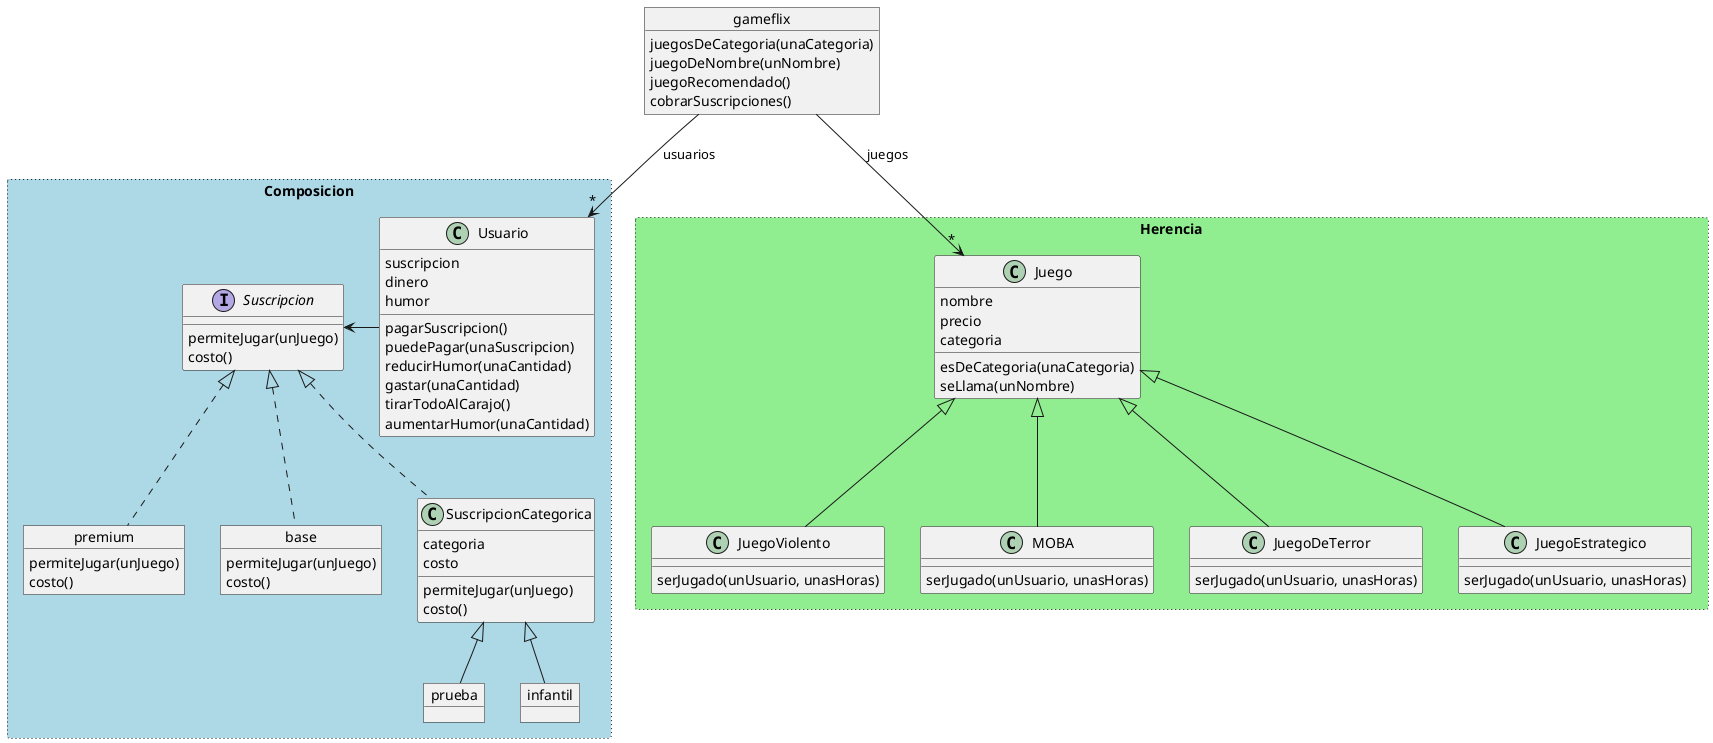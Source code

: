 @startuml
rectangle Herencia #lightgreen;line.dotted {
  class Juego {
    nombre
    precio
    categoria

    esDeCategoria(unaCategoria)
    seLlama(unNombre)
  }


  class JuegoViolento extends Juego {
    serJugado(unUsuario, unasHoras)
  }

  class MOBA extends Juego {
    serJugado(unUsuario, unasHoras)
  }

  class JuegoDeTerror extends Juego {
    serJugado(unUsuario, unasHoras)
  }

  class JuegoEstrategico extends Juego {
    serJugado(unUsuario, unasHoras)
  }
}

object gameflix {
  juegosDeCategoria(unaCategoria)
  juegoDeNombre(unNombre)
  juegoRecomendado()
  cobrarSuscripciones()
}

rectangle Composicion #lightblue;line.dotted {
  class Usuario {
    suscripcion
    dinero
    humor

    pagarSuscripcion()
    puedePagar(unaSuscripcion)
    reducirHumor(unaCantidad)
    gastar(unaCantidad)
    tirarTodoAlCarajo()
    aumentarHumor(unaCantidad)
  }

  interface Suscripcion {
    permiteJugar(unJuego)
    costo()
  }

  object premium {
    permiteJugar(unJuego)
    costo()
  }

  object base {
    permiteJugar(unJuego)
    costo()
  }

  class SuscripcionCategorica implements Suscripcion {
    categoria
    costo

    permiteJugar(unJuego)
    costo()
  }

  object prueba {

  }

  object infantil {

  }
}
Suscripcion <|.. premium
Suscripcion <|.. base
SuscripcionCategorica <|-- prueba
SuscripcionCategorica <|-- infantil

Juego "*" <-u- gameflix : juegos
Usuario "*" <-u- gameflix : usuarios
Suscripcion <-r- Usuario
@enduml
